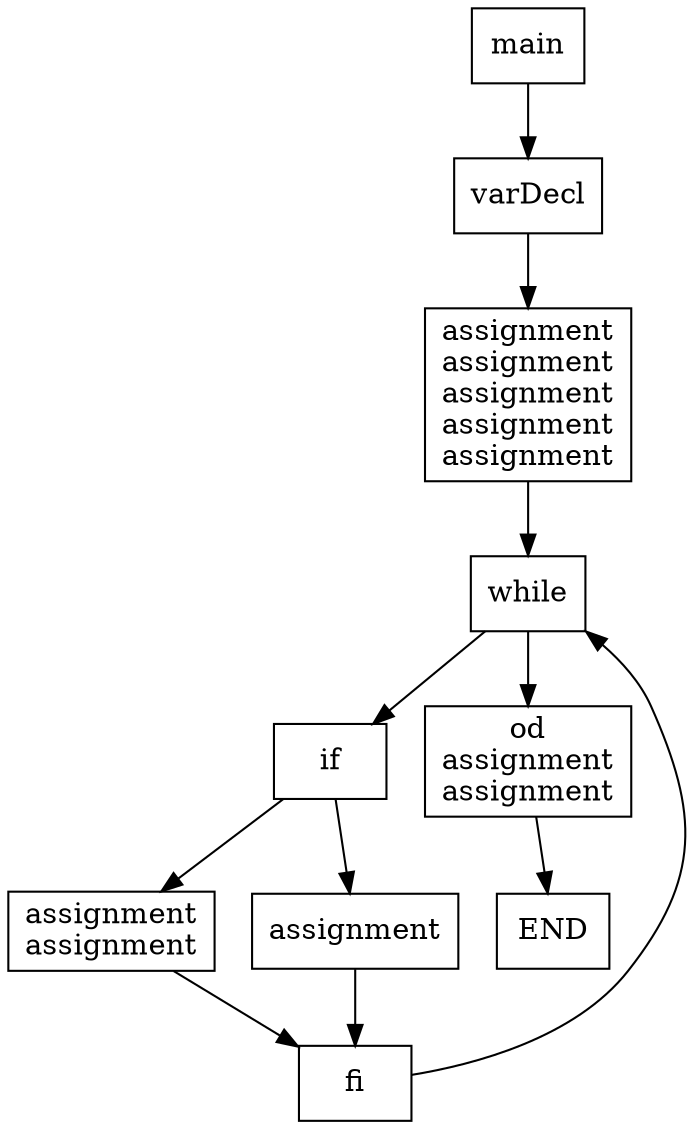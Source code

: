 digraph test023 {
node [shape=box]
459[label="main"]
459 -> 460
460[label="varDecl"]
460 -> 462
462[label="assignment
assignment
assignment
assignment
assignment"]
462 -> 467
467[label="while"]
467 -> 469
469[label="if"]
469 -> 471
471[label="assignment
assignment"]
471 -> 470
470[label="fi"]
470 -> 467
469 -> 473
473[label="assignment"]
473 -> 470
467 -> 468
468[label="od
assignment
assignment"]
468 -> 476
476[label="END"]
}
